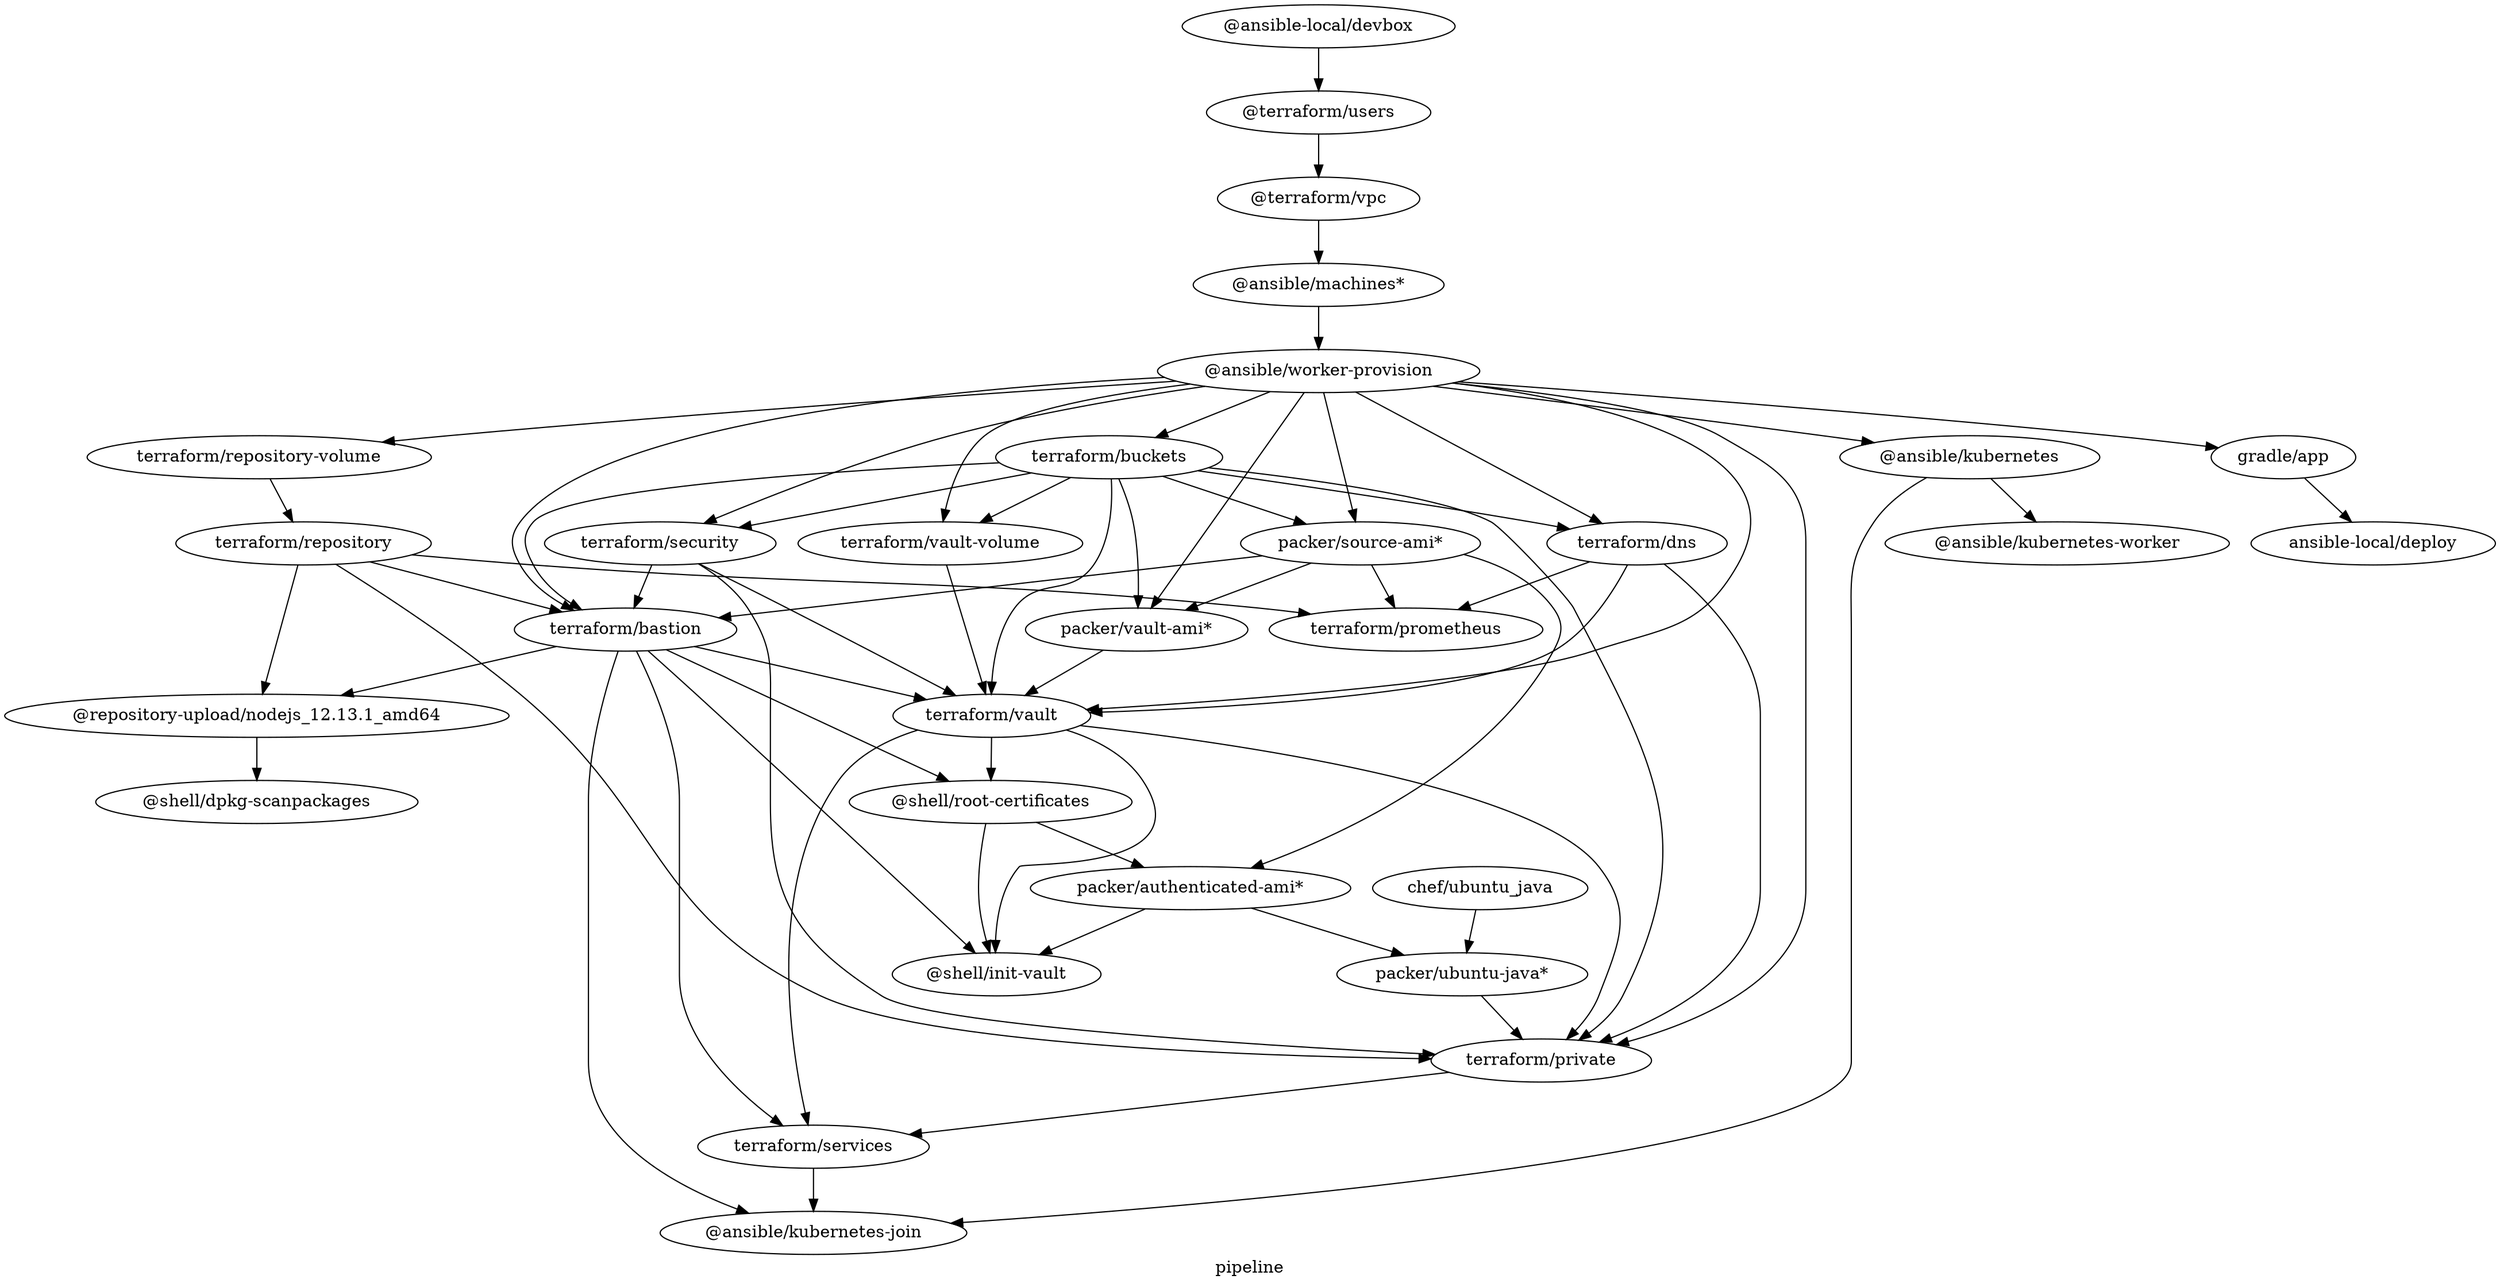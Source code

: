 digraph G {
  label="pipeline";
  rankdir=TB;



"packer/source-ami*" -> { "terraform/bastion";
                          "packer/vault-ami*"
                        }

"terraform/bastion" -> "@repository-upload/nodejs_12.13.1_amd64"
"terraform/repository" -> "@repository-upload/nodejs_12.13.1_amd64"

"@repository-upload/nodejs_12.13.1_amd64" -> "@shell/dpkg-scanpackages"

"terraform/bastion" -> "@ansible/kubernetes-join";
"terraform/services" -> "@ansible/kubernetes-join";
"@ansible/kubernetes" -> "@ansible/kubernetes-join";

"@ansible/worker-provision" -> "terraform/repository-volume" -> "terraform/repository";

"terraform/repository" -> {
  "terraform/bastion";
  "terraform/private";
  "terraform/prometheus";
}

"gradle/app" -> "ansible-local/deploy";
"@ansible/kubernetes" -> "@ansible/kubernetes-worker";
"@ansible/worker-provision" -> {
  "gradle/app";
  "@ansible/kubernetes";
  "terraform/buckets";
  "terraform/vault";
  "terraform/dns";
  "terraform/bastion";
  "terraform/vault-volume";
  "packer/source-ami*";
  "terraform/security";
  "terraform/private";
  "packer/vault-ami*"
}

"terraform/buckets" -> {
  "terraform/vault";
  "terraform/dns";
  "terraform/bastion";
  "terraform/vault-volume";
  "packer/source-ami*";
  "terraform/security";
  "terraform/private";
  "packer/vault-ami*"
}

"packer/vault-ami*" -> "terraform/vault"

"@terraform/vpc" -> "@ansible/machines*" -> "@ansible/worker-provision"

"terraform/vault" -> "terraform/private";

{ "terraform/vault";
"terraform/bastion";
"terraform/private"; } -> "terraform/services";

"terraform/vault-volume" -> "terraform/vault";

 "terraform/dns" -> "terraform/private";
 "terraform/dns" -> "terraform/vault";

"terraform/security" -> "terraform/vault"

"terraform/security" -> "terraform/bastion";
"terraform/security" -> "terraform/private";

"chef/ubuntu_java" -> "packer/ubuntu-java*";

"@ansible-local/devbox" -> "@terraform/users" -> "@terraform/vpc";

"terraform/bastion" -> "@shell/root-certificates";

"terraform/vault" -> "@shell/root-certificates";
"terraform/bastion" -> "terraform/vault";

"terraform/bastion" -> "@shell/init-vault";
"terraform/vault" -> "@shell/init-vault";

"@shell/root-certificates" -> "packer/authenticated-ami*";

"packer/ubuntu-java*" -> "terraform/private";

"packer/source-ami*" -> "packer/authenticated-ami*";
"packer/authenticated-ami*" -> "packer/ubuntu-java*";
"packer/authenticated-ami*" -> "@shell/init-vault";
"@shell/root-certificates" -> "@shell/init-vault";

 "terraform/dns" -> "terraform/prometheus";
 "packer/source-ami*" -> "terraform/prometheus";
}
